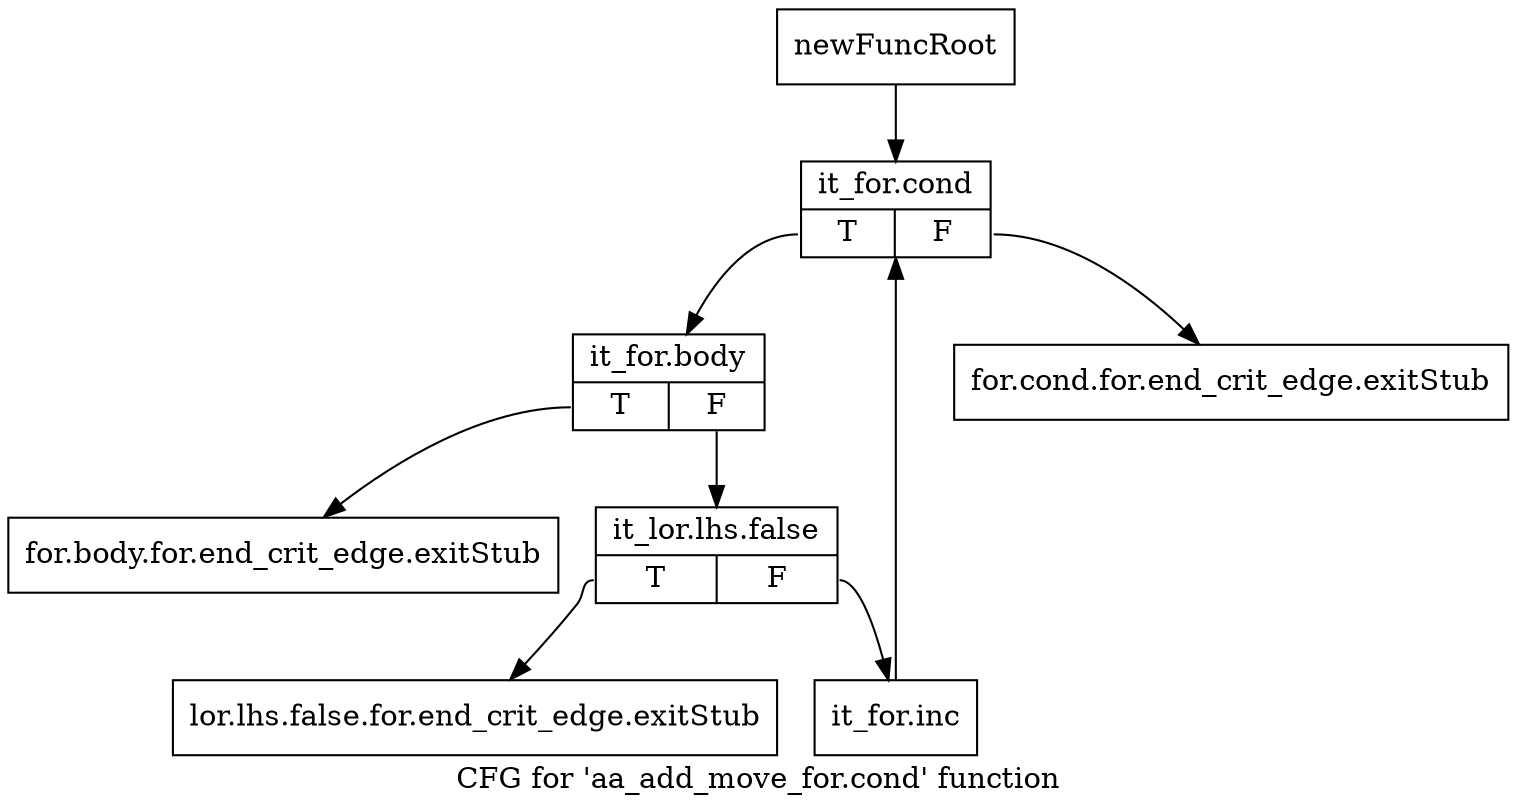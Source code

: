 digraph "CFG for 'aa_add_move_for.cond' function" {
	label="CFG for 'aa_add_move_for.cond' function";

	Node0x3ed4840 [shape=record,label="{newFuncRoot}"];
	Node0x3ed4840 -> Node0x3ed4e20;
	Node0x3ed4890 [shape=record,label="{for.cond.for.end_crit_edge.exitStub}"];
	Node0x3ed48e0 [shape=record,label="{for.body.for.end_crit_edge.exitStub}"];
	Node0x3ed4dd0 [shape=record,label="{lor.lhs.false.for.end_crit_edge.exitStub}"];
	Node0x3ed4e20 [shape=record,label="{it_for.cond|{<s0>T|<s1>F}}"];
	Node0x3ed4e20:s0 -> Node0x3ed4e70;
	Node0x3ed4e20:s1 -> Node0x3ed4890;
	Node0x3ed4e70 [shape=record,label="{it_for.body|{<s0>T|<s1>F}}"];
	Node0x3ed4e70:s0 -> Node0x3ed48e0;
	Node0x3ed4e70:s1 -> Node0x3ed4ec0;
	Node0x3ed4ec0 [shape=record,label="{it_lor.lhs.false|{<s0>T|<s1>F}}"];
	Node0x3ed4ec0:s0 -> Node0x3ed4dd0;
	Node0x3ed4ec0:s1 -> Node0x3ed4f10;
	Node0x3ed4f10 [shape=record,label="{it_for.inc}"];
	Node0x3ed4f10 -> Node0x3ed4e20;
}
